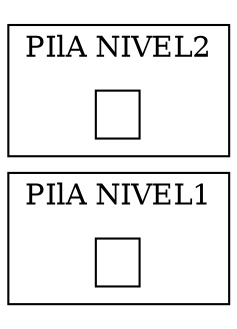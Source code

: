 digraph G{ rankdir=LR;
node [shape= record, width=.1,height=.1];
 subgraph cluster1{
label="PIlA NIVEL1";
nodeTable [label = " "];
}
 subgraph cluster2{
label="PIlA NIVEL2";
nodeTable2 [label = " "];
}
}
